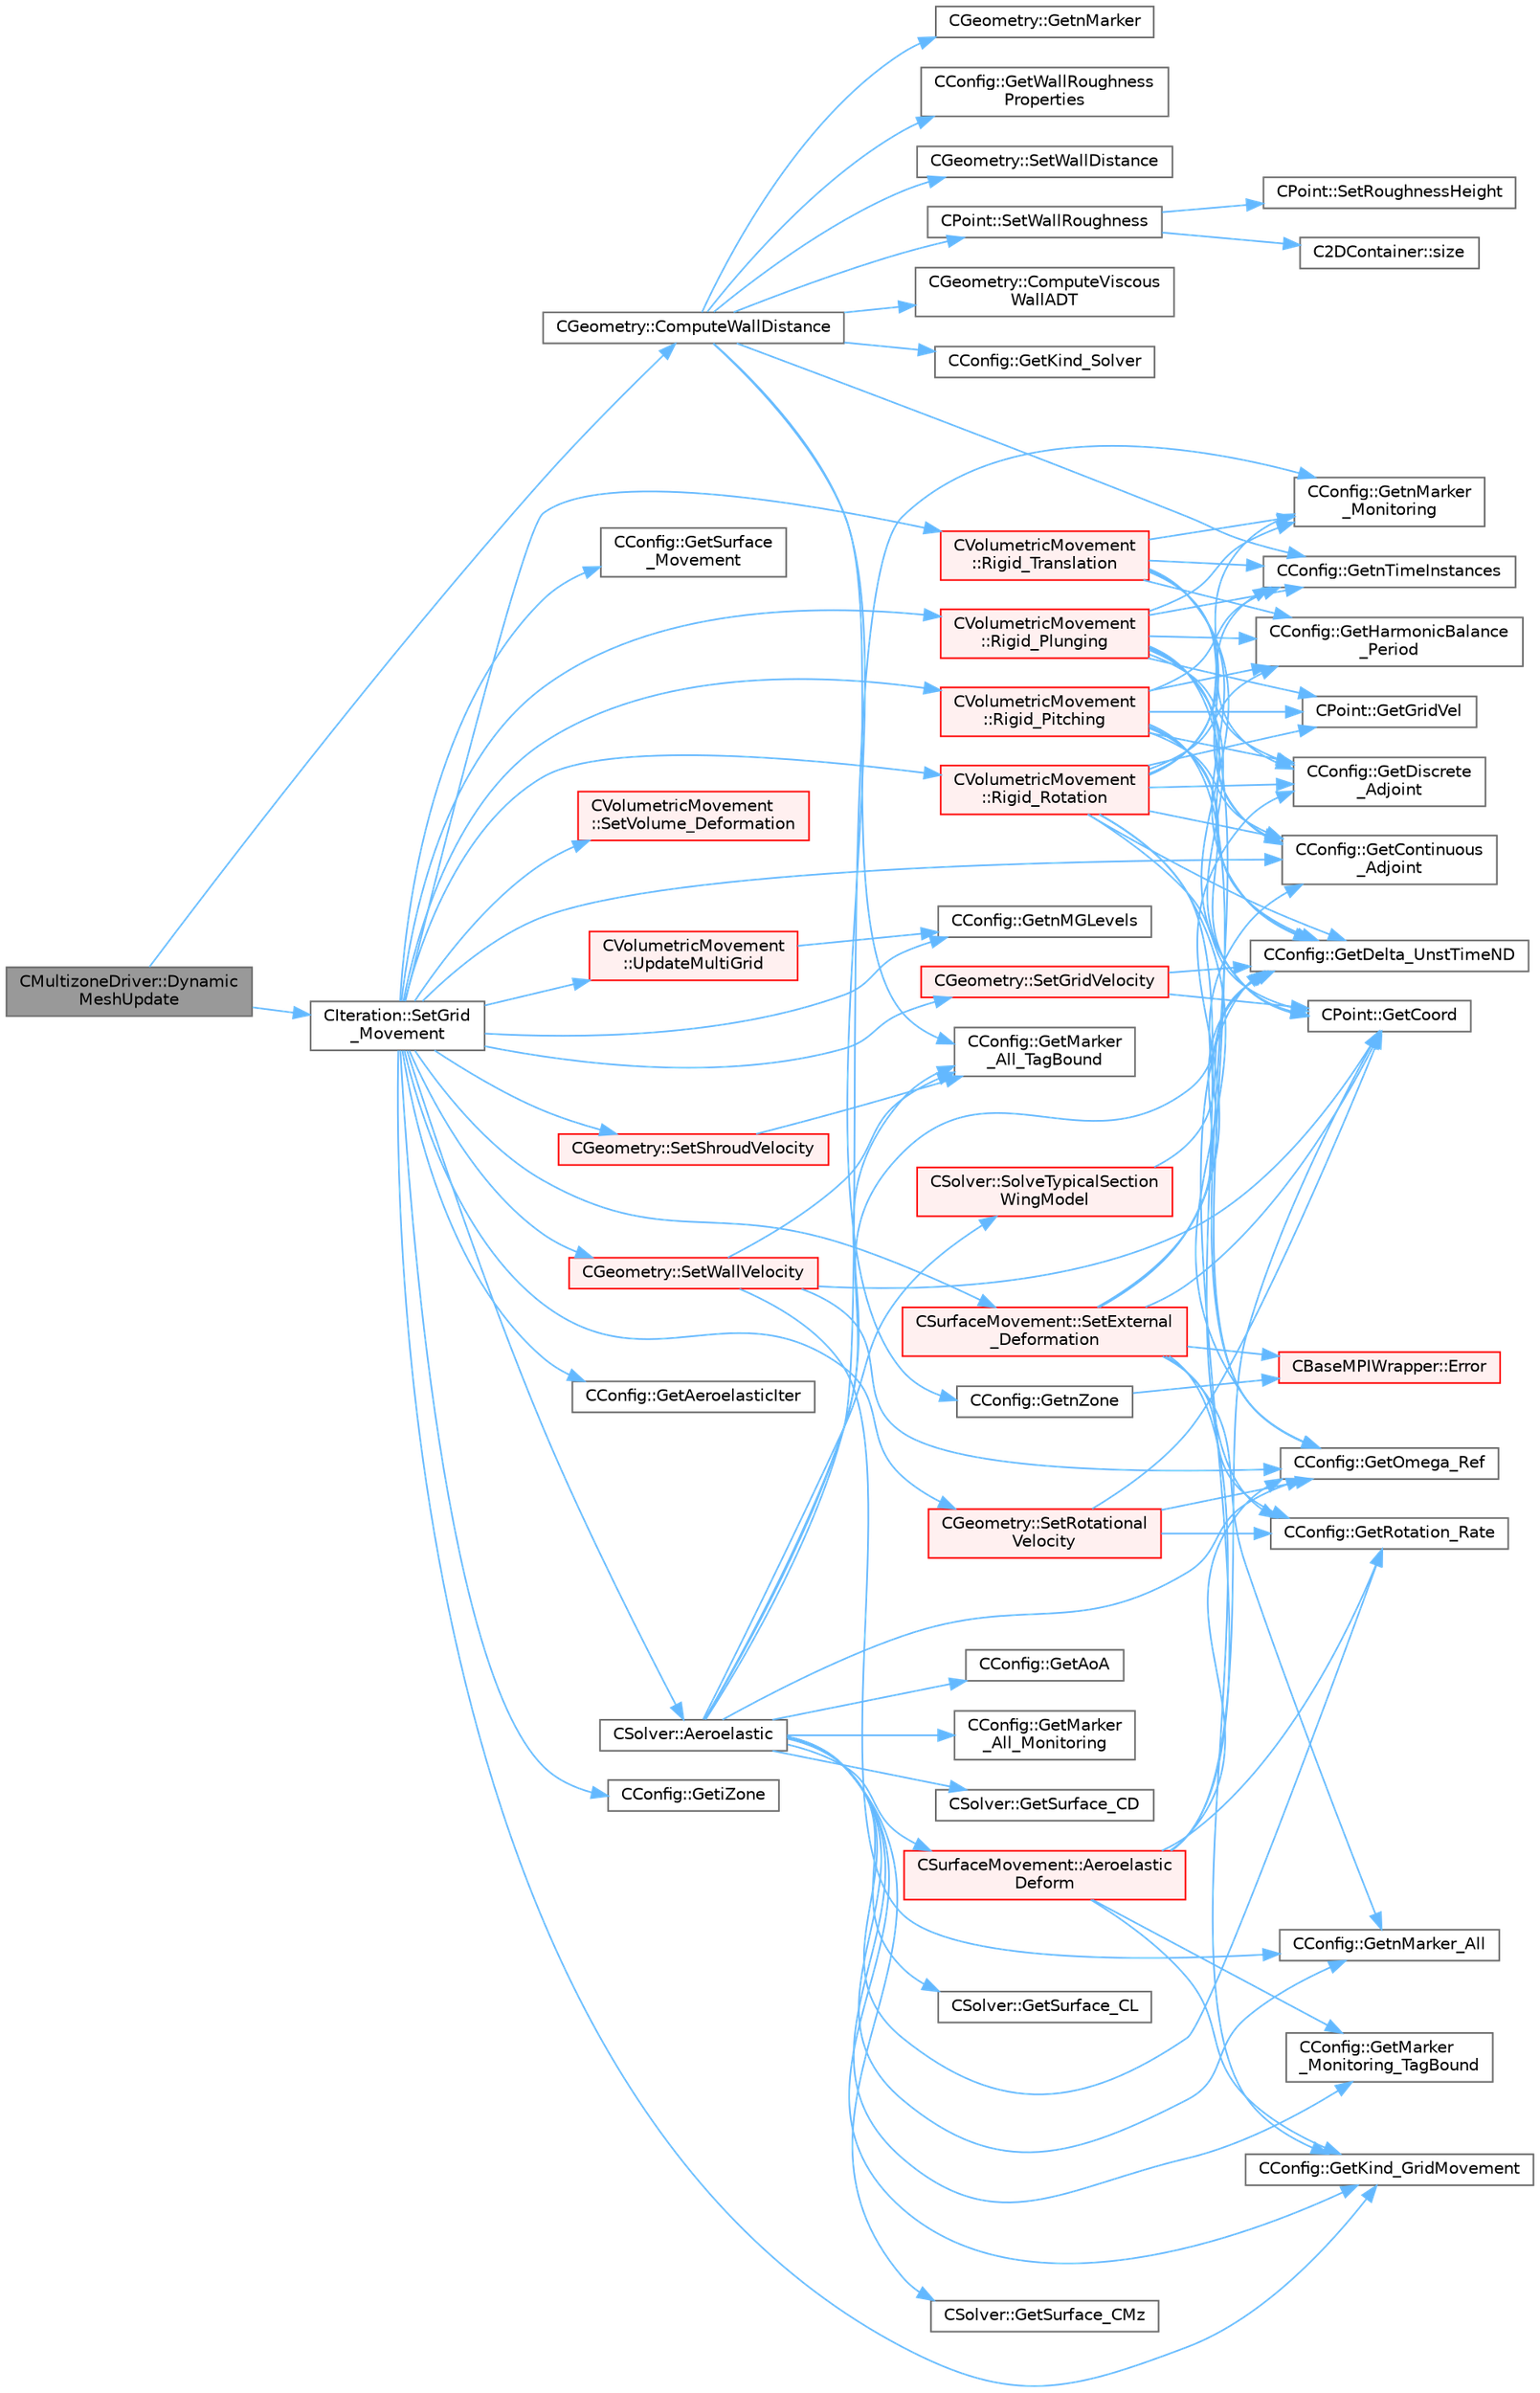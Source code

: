 digraph "CMultizoneDriver::DynamicMeshUpdate"
{
 // LATEX_PDF_SIZE
  bgcolor="transparent";
  edge [fontname=Helvetica,fontsize=10,labelfontname=Helvetica,labelfontsize=10];
  node [fontname=Helvetica,fontsize=10,shape=box,height=0.2,width=0.4];
  rankdir="LR";
  Node1 [id="Node000001",label="CMultizoneDriver::Dynamic\lMeshUpdate",height=0.2,width=0.4,color="gray40", fillcolor="grey60", style="filled", fontcolor="black",tooltip="Perform a dynamic mesh deformation, including grid velocity computation and update of the multigrid s..."];
  Node1 -> Node2 [id="edge1_Node000001_Node000002",color="steelblue1",style="solid",tooltip=" "];
  Node2 [id="Node000002",label="CGeometry::ComputeWallDistance",height=0.2,width=0.4,color="grey40", fillcolor="white", style="filled",URL="$classCGeometry.html#a284247f13458eb39bc678dff5e0c7112",tooltip="Compute the distances to the closest vertex on viscous walls over the entire domain."];
  Node2 -> Node3 [id="edge2_Node000002_Node000003",color="steelblue1",style="solid",tooltip=" "];
  Node3 [id="Node000003",label="CGeometry::ComputeViscous\lWallADT",height=0.2,width=0.4,color="grey40", fillcolor="white", style="filled",URL="$classCGeometry.html#ab6cdb13f2a66a34caccc70c4b3841cec",tooltip="Compute an ADT including the coordinates of all viscous markers."];
  Node2 -> Node4 [id="edge3_Node000002_Node000004",color="steelblue1",style="solid",tooltip=" "];
  Node4 [id="Node000004",label="CConfig::GetKind_Solver",height=0.2,width=0.4,color="grey40", fillcolor="white", style="filled",URL="$classCConfig.html#a77312cf52a5ba2cc1239b7cee6fce7a7",tooltip="Governing equations of the flow (it can be different from the run time equation)."];
  Node2 -> Node5 [id="edge4_Node000002_Node000005",color="steelblue1",style="solid",tooltip=" "];
  Node5 [id="Node000005",label="CConfig::GetMarker\l_All_TagBound",height=0.2,width=0.4,color="grey40", fillcolor="white", style="filled",URL="$classCConfig.html#ab8c9c1f45950a29355be4ff357049440",tooltip="Get the index of the surface defined in the geometry file."];
  Node2 -> Node6 [id="edge5_Node000002_Node000006",color="steelblue1",style="solid",tooltip=" "];
  Node6 [id="Node000006",label="CGeometry::GetnMarker",height=0.2,width=0.4,color="grey40", fillcolor="white", style="filled",URL="$classCGeometry.html#ad2f9fe832b72d5a032d709d25879bbd2",tooltip="Get number of markers."];
  Node2 -> Node7 [id="edge6_Node000002_Node000007",color="steelblue1",style="solid",tooltip=" "];
  Node7 [id="Node000007",label="CConfig::GetnTimeInstances",height=0.2,width=0.4,color="grey40", fillcolor="white", style="filled",URL="$classCConfig.html#a6ae9111090db52de2f8f07f77d6416d5",tooltip="Retrieves the number of periodic time instances for Harmonic Balance."];
  Node2 -> Node8 [id="edge7_Node000002_Node000008",color="steelblue1",style="solid",tooltip=" "];
  Node8 [id="Node000008",label="CConfig::GetnZone",height=0.2,width=0.4,color="grey40", fillcolor="white", style="filled",URL="$classCConfig.html#a39ff50a0f3deda9134f1c44b4d5053b7",tooltip="Gets the number of zones in the mesh file."];
  Node8 -> Node9 [id="edge8_Node000008_Node000009",color="steelblue1",style="solid",tooltip=" "];
  Node9 [id="Node000009",label="CBaseMPIWrapper::Error",height=0.2,width=0.4,color="red", fillcolor="#FFF0F0", style="filled",URL="$classCBaseMPIWrapper.html#a04457c47629bda56704e6a8804833eeb",tooltip=" "];
  Node2 -> Node11 [id="edge9_Node000002_Node000011",color="steelblue1",style="solid",tooltip=" "];
  Node11 [id="Node000011",label="CConfig::GetWallRoughness\lProperties",height=0.2,width=0.4,color="grey40", fillcolor="white", style="filled",URL="$classCConfig.html#a894eb084ee6db70a6e274ac071c2a194",tooltip="Get the type of wall and roughness height on a wall boundary (Heatflux or Isothermal)."];
  Node2 -> Node12 [id="edge10_Node000002_Node000012",color="steelblue1",style="solid",tooltip=" "];
  Node12 [id="Node000012",label="CGeometry::SetWallDistance",height=0.2,width=0.4,color="grey40", fillcolor="white", style="filled",URL="$classCGeometry.html#aff06dccf3d6d20b51c62ff13443e23e3",tooltip="Reduce the wall distance based on an previously constructed ADT."];
  Node2 -> Node13 [id="edge11_Node000002_Node000013",color="steelblue1",style="solid",tooltip=" "];
  Node13 [id="Node000013",label="CPoint::SetWallRoughness",height=0.2,width=0.4,color="grey40", fillcolor="white", style="filled",URL="$classCPoint.html#a36442ada0dbc716be6e3c9222f9721df",tooltip="Set wall roughnesses according to stored closest wall information."];
  Node13 -> Node14 [id="edge12_Node000013_Node000014",color="steelblue1",style="solid",tooltip=" "];
  Node14 [id="Node000014",label="CPoint::SetRoughnessHeight",height=0.2,width=0.4,color="grey40", fillcolor="white", style="filled",URL="$classCPoint.html#a49cf16f2b24d3e30ecff93a48ae70b7b",tooltip="Set the value of the distance to the nearest wall."];
  Node13 -> Node15 [id="edge13_Node000013_Node000015",color="steelblue1",style="solid",tooltip=" "];
  Node15 [id="Node000015",label="C2DContainer::size",height=0.2,width=0.4,color="grey40", fillcolor="white", style="filled",URL="$classC2DContainer.html#a8278113dbcf54123f9852e7e44583759",tooltip=" "];
  Node1 -> Node16 [id="edge14_Node000001_Node000016",color="steelblue1",style="solid",tooltip=" "];
  Node16 [id="Node000016",label="CIteration::SetGrid\l_Movement",height=0.2,width=0.4,color="grey40", fillcolor="white", style="filled",URL="$classCIteration.html#a7b36785762f6b0c214569b185b858b6c",tooltip="Updates the positions and grid velocities for dynamic meshes between physical time steps."];
  Node16 -> Node17 [id="edge15_Node000016_Node000017",color="steelblue1",style="solid",tooltip=" "];
  Node17 [id="Node000017",label="CSolver::Aeroelastic",height=0.2,width=0.4,color="grey40", fillcolor="white", style="filled",URL="$classCSolver.html#af130046f03f282501efef2c117af6ced",tooltip="Prepares and solves the aeroelastic equations."];
  Node17 -> Node18 [id="edge16_Node000017_Node000018",color="steelblue1",style="solid",tooltip=" "];
  Node18 [id="Node000018",label="CSurfaceMovement::Aeroelastic\lDeform",height=0.2,width=0.4,color="red", fillcolor="#FFF0F0", style="filled",URL="$classCSurfaceMovement.html#a3576789424ca6d19f6510d94f832cbb9",tooltip="Unsteady aeroelastic grid movement by deforming the mesh."];
  Node18 -> Node19 [id="edge17_Node000018_Node000019",color="steelblue1",style="solid",tooltip=" "];
  Node19 [id="Node000019",label="CPoint::GetCoord",height=0.2,width=0.4,color="grey40", fillcolor="white", style="filled",URL="$classCPoint.html#ab16c29dd03911529cd73bf467c313179",tooltip="Get the coordinates dor the control volume."];
  Node18 -> Node20 [id="edge18_Node000018_Node000020",color="steelblue1",style="solid",tooltip=" "];
  Node20 [id="Node000020",label="CConfig::GetDelta_UnstTimeND",height=0.2,width=0.4,color="grey40", fillcolor="white", style="filled",URL="$classCConfig.html#a0acfef8e480970316e9e672eacd59e9b",tooltip="If we are prforming an unsteady simulation, there is only one value of the time step for the complete..."];
  Node18 -> Node21 [id="edge19_Node000018_Node000021",color="steelblue1",style="solid",tooltip=" "];
  Node21 [id="Node000021",label="CConfig::GetKind_GridMovement",height=0.2,width=0.4,color="grey40", fillcolor="white", style="filled",URL="$classCConfig.html#a050c7389c2d16a111890bb44dd7cbcea",tooltip="Get the type of dynamic mesh motion. Each zone gets a config file."];
  Node18 -> Node23 [id="edge20_Node000018_Node000023",color="steelblue1",style="solid",tooltip=" "];
  Node23 [id="Node000023",label="CConfig::GetMarker\l_Monitoring_TagBound",height=0.2,width=0.4,color="grey40", fillcolor="white", style="filled",URL="$classCConfig.html#a4558fc163c393e628050e7a2273673f1",tooltip="Get the name of the surface defined in the geometry file."];
  Node18 -> Node26 [id="edge21_Node000018_Node000026",color="steelblue1",style="solid",tooltip=" "];
  Node26 [id="Node000026",label="CConfig::GetOmega_Ref",height=0.2,width=0.4,color="grey40", fillcolor="white", style="filled",URL="$classCConfig.html#ab3ab2f06b6d038aea73beed05cd13448",tooltip="Get the value of the reference angular velocity for non-dimensionalization."];
  Node18 -> Node29 [id="edge22_Node000018_Node000029",color="steelblue1",style="solid",tooltip=" "];
  Node29 [id="Node000029",label="CConfig::GetRotation_Rate",height=0.2,width=0.4,color="grey40", fillcolor="white", style="filled",URL="$classCConfig.html#a3f9890ff8ca2b98646e4ebf3de8c9c13",tooltip="Get the rotation rate of the mesh."];
  Node17 -> Node33 [id="edge23_Node000017_Node000033",color="steelblue1",style="solid",tooltip=" "];
  Node33 [id="Node000033",label="CConfig::GetAoA",height=0.2,width=0.4,color="grey40", fillcolor="white", style="filled",URL="$classCConfig.html#aa824c1a1b3c7cd05b7be414a76e0b250",tooltip="Get the angle of attack of the body. This is the angle between a reference line on a lifting body (of..."];
  Node17 -> Node20 [id="edge24_Node000017_Node000020",color="steelblue1",style="solid",tooltip=" "];
  Node17 -> Node21 [id="edge25_Node000017_Node000021",color="steelblue1",style="solid",tooltip=" "];
  Node17 -> Node34 [id="edge26_Node000017_Node000034",color="steelblue1",style="solid",tooltip=" "];
  Node34 [id="Node000034",label="CConfig::GetMarker\l_All_Monitoring",height=0.2,width=0.4,color="grey40", fillcolor="white", style="filled",URL="$classCConfig.html#a70fa75374f533da62b71207d589d6211",tooltip="Get the monitoring information for a marker val_marker."];
  Node17 -> Node5 [id="edge27_Node000017_Node000005",color="steelblue1",style="solid",tooltip=" "];
  Node17 -> Node23 [id="edge28_Node000017_Node000023",color="steelblue1",style="solid",tooltip=" "];
  Node17 -> Node35 [id="edge29_Node000017_Node000035",color="steelblue1",style="solid",tooltip=" "];
  Node35 [id="Node000035",label="CConfig::GetnMarker_All",height=0.2,width=0.4,color="grey40", fillcolor="white", style="filled",URL="$classCConfig.html#a459dee039e618d21a5d78db61c221240",tooltip="Get the total number of boundary markers of the local process including send/receive domains."];
  Node17 -> Node36 [id="edge30_Node000017_Node000036",color="steelblue1",style="solid",tooltip=" "];
  Node36 [id="Node000036",label="CConfig::GetnMarker\l_Monitoring",height=0.2,width=0.4,color="grey40", fillcolor="white", style="filled",URL="$classCConfig.html#a6e65810e59b8015104b84c4fd5b1d7f9",tooltip="Get the total number of monitoring markers."];
  Node17 -> Node26 [id="edge31_Node000017_Node000026",color="steelblue1",style="solid",tooltip=" "];
  Node17 -> Node29 [id="edge32_Node000017_Node000029",color="steelblue1",style="solid",tooltip=" "];
  Node17 -> Node37 [id="edge33_Node000017_Node000037",color="steelblue1",style="solid",tooltip=" "];
  Node37 [id="Node000037",label="CSolver::GetSurface_CD",height=0.2,width=0.4,color="grey40", fillcolor="white", style="filled",URL="$classCSolver.html#ac74cc0882a2579be4839d078b01d8c5a",tooltip="A virtual member."];
  Node17 -> Node38 [id="edge34_Node000017_Node000038",color="steelblue1",style="solid",tooltip=" "];
  Node38 [id="Node000038",label="CSolver::GetSurface_CL",height=0.2,width=0.4,color="grey40", fillcolor="white", style="filled",URL="$classCSolver.html#a7c03fa0a21eabb24f8aee85c611fd9a3",tooltip="A virtual member."];
  Node17 -> Node39 [id="edge35_Node000017_Node000039",color="steelblue1",style="solid",tooltip=" "];
  Node39 [id="Node000039",label="CSolver::GetSurface_CMz",height=0.2,width=0.4,color="grey40", fillcolor="white", style="filled",URL="$classCSolver.html#a67767651d99f3a5ac73062b4e2249b3d",tooltip="A virtual member."];
  Node17 -> Node40 [id="edge36_Node000017_Node000040",color="steelblue1",style="solid",tooltip=" "];
  Node40 [id="Node000040",label="CSolver::SolveTypicalSection\lWingModel",height=0.2,width=0.4,color="red", fillcolor="#FFF0F0", style="filled",URL="$classCSolver.html#a13c86d41e468e5d7b9c7a21ab2008e19",tooltip="Solve the typical section wing model."];
  Node40 -> Node20 [id="edge37_Node000040_Node000020",color="steelblue1",style="solid",tooltip=" "];
  Node16 -> Node58 [id="edge38_Node000016_Node000058",color="steelblue1",style="solid",tooltip=" "];
  Node58 [id="Node000058",label="CConfig::GetAeroelasticIter",height=0.2,width=0.4,color="grey40", fillcolor="white", style="filled",URL="$classCConfig.html#a366bae67ff4380e178c4dc5dc50fcaad",tooltip="Aeroelastic solve every x inner iteration."];
  Node16 -> Node59 [id="edge39_Node000016_Node000059",color="steelblue1",style="solid",tooltip=" "];
  Node59 [id="Node000059",label="CConfig::GetContinuous\l_Adjoint",height=0.2,width=0.4,color="grey40", fillcolor="white", style="filled",URL="$classCConfig.html#a1eb754aa86fb8154bc9eefea616b7cf9",tooltip="Determines if problem is adjoint."];
  Node16 -> Node60 [id="edge40_Node000016_Node000060",color="steelblue1",style="solid",tooltip=" "];
  Node60 [id="Node000060",label="CConfig::GetiZone",height=0.2,width=0.4,color="grey40", fillcolor="white", style="filled",URL="$classCConfig.html#a1d6335b8fdef6fbcd9a08f7503d73ec1",tooltip="Provides the number of varaibles."];
  Node16 -> Node21 [id="edge41_Node000016_Node000021",color="steelblue1",style="solid",tooltip=" "];
  Node16 -> Node61 [id="edge42_Node000016_Node000061",color="steelblue1",style="solid",tooltip=" "];
  Node61 [id="Node000061",label="CConfig::GetnMGLevels",height=0.2,width=0.4,color="grey40", fillcolor="white", style="filled",URL="$classCConfig.html#a15a61a6f9a1d415c3509018f4916c5c1",tooltip="Get the number of multigrid levels."];
  Node16 -> Node62 [id="edge43_Node000016_Node000062",color="steelblue1",style="solid",tooltip=" "];
  Node62 [id="Node000062",label="CConfig::GetSurface\l_Movement",height=0.2,width=0.4,color="grey40", fillcolor="white", style="filled",URL="$classCConfig.html#a7da84ee925f437bd635bead56d822df9",tooltip="Get information about deforming markers."];
  Node16 -> Node63 [id="edge44_Node000016_Node000063",color="steelblue1",style="solid",tooltip=" "];
  Node63 [id="Node000063",label="CVolumetricMovement\l::Rigid_Pitching",height=0.2,width=0.4,color="red", fillcolor="#FFF0F0", style="filled",URL="$classCVolumetricMovement.html#a9806afa50b53c60376844053db15420c",tooltip="Unsteady pitching grid movement using rigid mesh motion."];
  Node63 -> Node59 [id="edge45_Node000063_Node000059",color="steelblue1",style="solid",tooltip=" "];
  Node63 -> Node19 [id="edge46_Node000063_Node000019",color="steelblue1",style="solid",tooltip=" "];
  Node63 -> Node20 [id="edge47_Node000063_Node000020",color="steelblue1",style="solid",tooltip=" "];
  Node63 -> Node64 [id="edge48_Node000063_Node000064",color="steelblue1",style="solid",tooltip=" "];
  Node64 [id="Node000064",label="CConfig::GetDiscrete\l_Adjoint",height=0.2,width=0.4,color="grey40", fillcolor="white", style="filled",URL="$classCConfig.html#ab3928c4e6debcf50dcd0d38985f6980c",tooltip="Get the indicator whether we are solving an discrete adjoint problem."];
  Node63 -> Node65 [id="edge49_Node000063_Node000065",color="steelblue1",style="solid",tooltip=" "];
  Node65 [id="Node000065",label="CPoint::GetGridVel",height=0.2,width=0.4,color="grey40", fillcolor="white", style="filled",URL="$classCPoint.html#ad7b8ff47f6645f36c9a529073343c097",tooltip="Get the value of the grid velocity at the point."];
  Node63 -> Node66 [id="edge50_Node000063_Node000066",color="steelblue1",style="solid",tooltip=" "];
  Node66 [id="Node000066",label="CConfig::GetHarmonicBalance\l_Period",height=0.2,width=0.4,color="grey40", fillcolor="white", style="filled",URL="$classCConfig.html#a07cc0a5f73a166693d50f502f6fb425b",tooltip="Retrieves the period of oscillations to be used with Harmonic Balance."];
  Node63 -> Node7 [id="edge51_Node000063_Node000007",color="steelblue1",style="solid",tooltip=" "];
  Node63 -> Node26 [id="edge52_Node000063_Node000026",color="steelblue1",style="solid",tooltip=" "];
  Node16 -> Node81 [id="edge53_Node000016_Node000081",color="steelblue1",style="solid",tooltip=" "];
  Node81 [id="Node000081",label="CVolumetricMovement\l::Rigid_Plunging",height=0.2,width=0.4,color="red", fillcolor="#FFF0F0", style="filled",URL="$classCVolumetricMovement.html#a886e5096f246aec19af2b98bad3e39b2",tooltip="Unsteady plunging grid movement using rigid mesh motion."];
  Node81 -> Node59 [id="edge54_Node000081_Node000059",color="steelblue1",style="solid",tooltip=" "];
  Node81 -> Node19 [id="edge55_Node000081_Node000019",color="steelblue1",style="solid",tooltip=" "];
  Node81 -> Node20 [id="edge56_Node000081_Node000020",color="steelblue1",style="solid",tooltip=" "];
  Node81 -> Node64 [id="edge57_Node000081_Node000064",color="steelblue1",style="solid",tooltip=" "];
  Node81 -> Node65 [id="edge58_Node000081_Node000065",color="steelblue1",style="solid",tooltip=" "];
  Node81 -> Node66 [id="edge59_Node000081_Node000066",color="steelblue1",style="solid",tooltip=" "];
  Node81 -> Node36 [id="edge60_Node000081_Node000036",color="steelblue1",style="solid",tooltip=" "];
  Node81 -> Node7 [id="edge61_Node000081_Node000007",color="steelblue1",style="solid",tooltip=" "];
  Node81 -> Node26 [id="edge62_Node000081_Node000026",color="steelblue1",style="solid",tooltip=" "];
  Node16 -> Node87 [id="edge63_Node000016_Node000087",color="steelblue1",style="solid",tooltip=" "];
  Node87 [id="Node000087",label="CVolumetricMovement\l::Rigid_Rotation",height=0.2,width=0.4,color="red", fillcolor="#FFF0F0", style="filled",URL="$classCVolumetricMovement.html#a316597f05a787ca1b683aba66214110b",tooltip="Unsteady grid movement using rigid mesh rotation."];
  Node87 -> Node59 [id="edge64_Node000087_Node000059",color="steelblue1",style="solid",tooltip=" "];
  Node87 -> Node19 [id="edge65_Node000087_Node000019",color="steelblue1",style="solid",tooltip=" "];
  Node87 -> Node20 [id="edge66_Node000087_Node000020",color="steelblue1",style="solid",tooltip=" "];
  Node87 -> Node64 [id="edge67_Node000087_Node000064",color="steelblue1",style="solid",tooltip=" "];
  Node87 -> Node65 [id="edge68_Node000087_Node000065",color="steelblue1",style="solid",tooltip=" "];
  Node87 -> Node66 [id="edge69_Node000087_Node000066",color="steelblue1",style="solid",tooltip=" "];
  Node87 -> Node36 [id="edge70_Node000087_Node000036",color="steelblue1",style="solid",tooltip=" "];
  Node87 -> Node7 [id="edge71_Node000087_Node000007",color="steelblue1",style="solid",tooltip=" "];
  Node87 -> Node26 [id="edge72_Node000087_Node000026",color="steelblue1",style="solid",tooltip=" "];
  Node87 -> Node29 [id="edge73_Node000087_Node000029",color="steelblue1",style="solid",tooltip=" "];
  Node16 -> Node88 [id="edge74_Node000016_Node000088",color="steelblue1",style="solid",tooltip=" "];
  Node88 [id="Node000088",label="CVolumetricMovement\l::Rigid_Translation",height=0.2,width=0.4,color="red", fillcolor="#FFF0F0", style="filled",URL="$classCVolumetricMovement.html#a00368e3044dd07d74e1fafdc11980644",tooltip="Unsteady translational grid movement using rigid mesh motion."];
  Node88 -> Node59 [id="edge75_Node000088_Node000059",color="steelblue1",style="solid",tooltip=" "];
  Node88 -> Node19 [id="edge76_Node000088_Node000019",color="steelblue1",style="solid",tooltip=" "];
  Node88 -> Node20 [id="edge77_Node000088_Node000020",color="steelblue1",style="solid",tooltip=" "];
  Node88 -> Node64 [id="edge78_Node000088_Node000064",color="steelblue1",style="solid",tooltip=" "];
  Node88 -> Node66 [id="edge79_Node000088_Node000066",color="steelblue1",style="solid",tooltip=" "];
  Node88 -> Node36 [id="edge80_Node000088_Node000036",color="steelblue1",style="solid",tooltip=" "];
  Node88 -> Node7 [id="edge81_Node000088_Node000007",color="steelblue1",style="solid",tooltip=" "];
  Node16 -> Node92 [id="edge82_Node000016_Node000092",color="steelblue1",style="solid",tooltip=" "];
  Node92 [id="Node000092",label="CSurfaceMovement::SetExternal\l_Deformation",height=0.2,width=0.4,color="red", fillcolor="#FFF0F0", style="filled",URL="$classCSurfaceMovement.html#a575ff545fe6de6e84fb8fed8e1615edb",tooltip="Set any surface deformationsbased on an input file."];
  Node92 -> Node9 [id="edge83_Node000092_Node000009",color="steelblue1",style="solid",tooltip=" "];
  Node92 -> Node59 [id="edge84_Node000092_Node000059",color="steelblue1",style="solid",tooltip=" "];
  Node92 -> Node19 [id="edge85_Node000092_Node000019",color="steelblue1",style="solid",tooltip=" "];
  Node92 -> Node20 [id="edge86_Node000092_Node000020",color="steelblue1",style="solid",tooltip=" "];
  Node92 -> Node64 [id="edge87_Node000092_Node000064",color="steelblue1",style="solid",tooltip=" "];
  Node92 -> Node21 [id="edge88_Node000092_Node000021",color="steelblue1",style="solid",tooltip=" "];
  Node92 -> Node35 [id="edge89_Node000092_Node000035",color="steelblue1",style="solid",tooltip=" "];
  Node92 -> Node29 [id="edge90_Node000092_Node000029",color="steelblue1",style="solid",tooltip=" "];
  Node16 -> Node101 [id="edge91_Node000016_Node000101",color="steelblue1",style="solid",tooltip=" "];
  Node101 [id="Node000101",label="CGeometry::SetGridVelocity",height=0.2,width=0.4,color="red", fillcolor="#FFF0F0", style="filled",URL="$classCGeometry.html#a028f9dcd1a8095e668f6ae461eb8887b",tooltip="Set the grid velocity via finite differencing at each node."];
  Node101 -> Node19 [id="edge92_Node000101_Node000019",color="steelblue1",style="solid",tooltip=" "];
  Node101 -> Node20 [id="edge93_Node000101_Node000020",color="steelblue1",style="solid",tooltip=" "];
  Node16 -> Node104 [id="edge94_Node000016_Node000104",color="steelblue1",style="solid",tooltip=" "];
  Node104 [id="Node000104",label="CGeometry::SetRotational\lVelocity",height=0.2,width=0.4,color="red", fillcolor="#FFF0F0", style="filled",URL="$classCGeometry.html#aafa0ebc29ceb133ff38f80b9b62d4ea5",tooltip="Set cartesian grid velocity based on rotational speed and axis."];
  Node104 -> Node19 [id="edge95_Node000104_Node000019",color="steelblue1",style="solid",tooltip=" "];
  Node104 -> Node26 [id="edge96_Node000104_Node000026",color="steelblue1",style="solid",tooltip=" "];
  Node104 -> Node29 [id="edge97_Node000104_Node000029",color="steelblue1",style="solid",tooltip=" "];
  Node16 -> Node105 [id="edge98_Node000016_Node000105",color="steelblue1",style="solid",tooltip=" "];
  Node105 [id="Node000105",label="CGeometry::SetShroudVelocity",height=0.2,width=0.4,color="red", fillcolor="#FFF0F0", style="filled",URL="$classCGeometry.html#a1be6afa2de8b9d2b65e48257f28d069b",tooltip="Set the rotational velocity of the points on the shroud markers to 0."];
  Node105 -> Node5 [id="edge99_Node000105_Node000005",color="steelblue1",style="solid",tooltip=" "];
  Node16 -> Node108 [id="edge100_Node000016_Node000108",color="steelblue1",style="solid",tooltip=" "];
  Node108 [id="Node000108",label="CVolumetricMovement\l::SetVolume_Deformation",height=0.2,width=0.4,color="red", fillcolor="#FFF0F0", style="filled",URL="$classCVolumetricMovement.html#a96c9dadafe051a2479ef4ec4b51adb04",tooltip="Grid deformation using the spring analogy method."];
  Node16 -> Node228 [id="edge101_Node000016_Node000228",color="steelblue1",style="solid",tooltip=" "];
  Node228 [id="Node000228",label="CGeometry::SetWallVelocity",height=0.2,width=0.4,color="red", fillcolor="#FFF0F0", style="filled",URL="$classCGeometry.html#a56af72c0e00cf908f1ce883c4b0c8028",tooltip="Set the translational/rotational velocity for all moving walls."];
  Node228 -> Node19 [id="edge102_Node000228_Node000019",color="steelblue1",style="solid",tooltip=" "];
  Node228 -> Node5 [id="edge103_Node000228_Node000005",color="steelblue1",style="solid",tooltip=" "];
  Node228 -> Node35 [id="edge104_Node000228_Node000035",color="steelblue1",style="solid",tooltip=" "];
  Node228 -> Node26 [id="edge105_Node000228_Node000026",color="steelblue1",style="solid",tooltip=" "];
  Node16 -> Node234 [id="edge106_Node000016_Node000234",color="steelblue1",style="solid",tooltip=" "];
  Node234 [id="Node000234",label="CVolumetricMovement\l::UpdateMultiGrid",height=0.2,width=0.4,color="red", fillcolor="#FFF0F0", style="filled",URL="$classCVolumetricMovement.html#a1cb59d54bb326eb7c09729cfac0c398a",tooltip="Update the coarse multigrid levels after the grid movement."];
  Node234 -> Node61 [id="edge107_Node000234_Node000061",color="steelblue1",style="solid",tooltip=" "];
}
